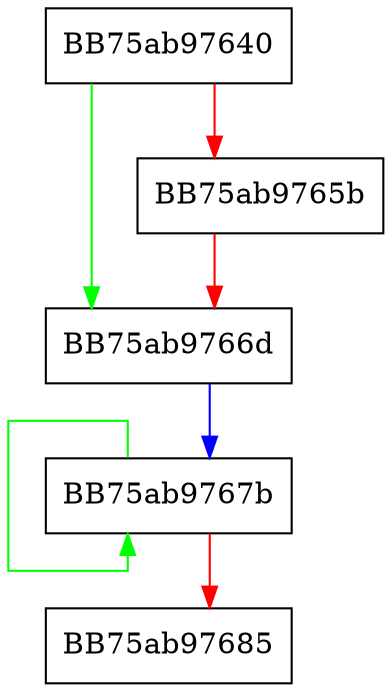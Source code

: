 digraph _Do_call {
  node [shape="box"];
  graph [splines=ortho];
  BB75ab97640 -> BB75ab9766d [color="green"];
  BB75ab97640 -> BB75ab9765b [color="red"];
  BB75ab9765b -> BB75ab9766d [color="red"];
  BB75ab9766d -> BB75ab9767b [color="blue"];
  BB75ab9767b -> BB75ab9767b [color="green"];
  BB75ab9767b -> BB75ab97685 [color="red"];
}